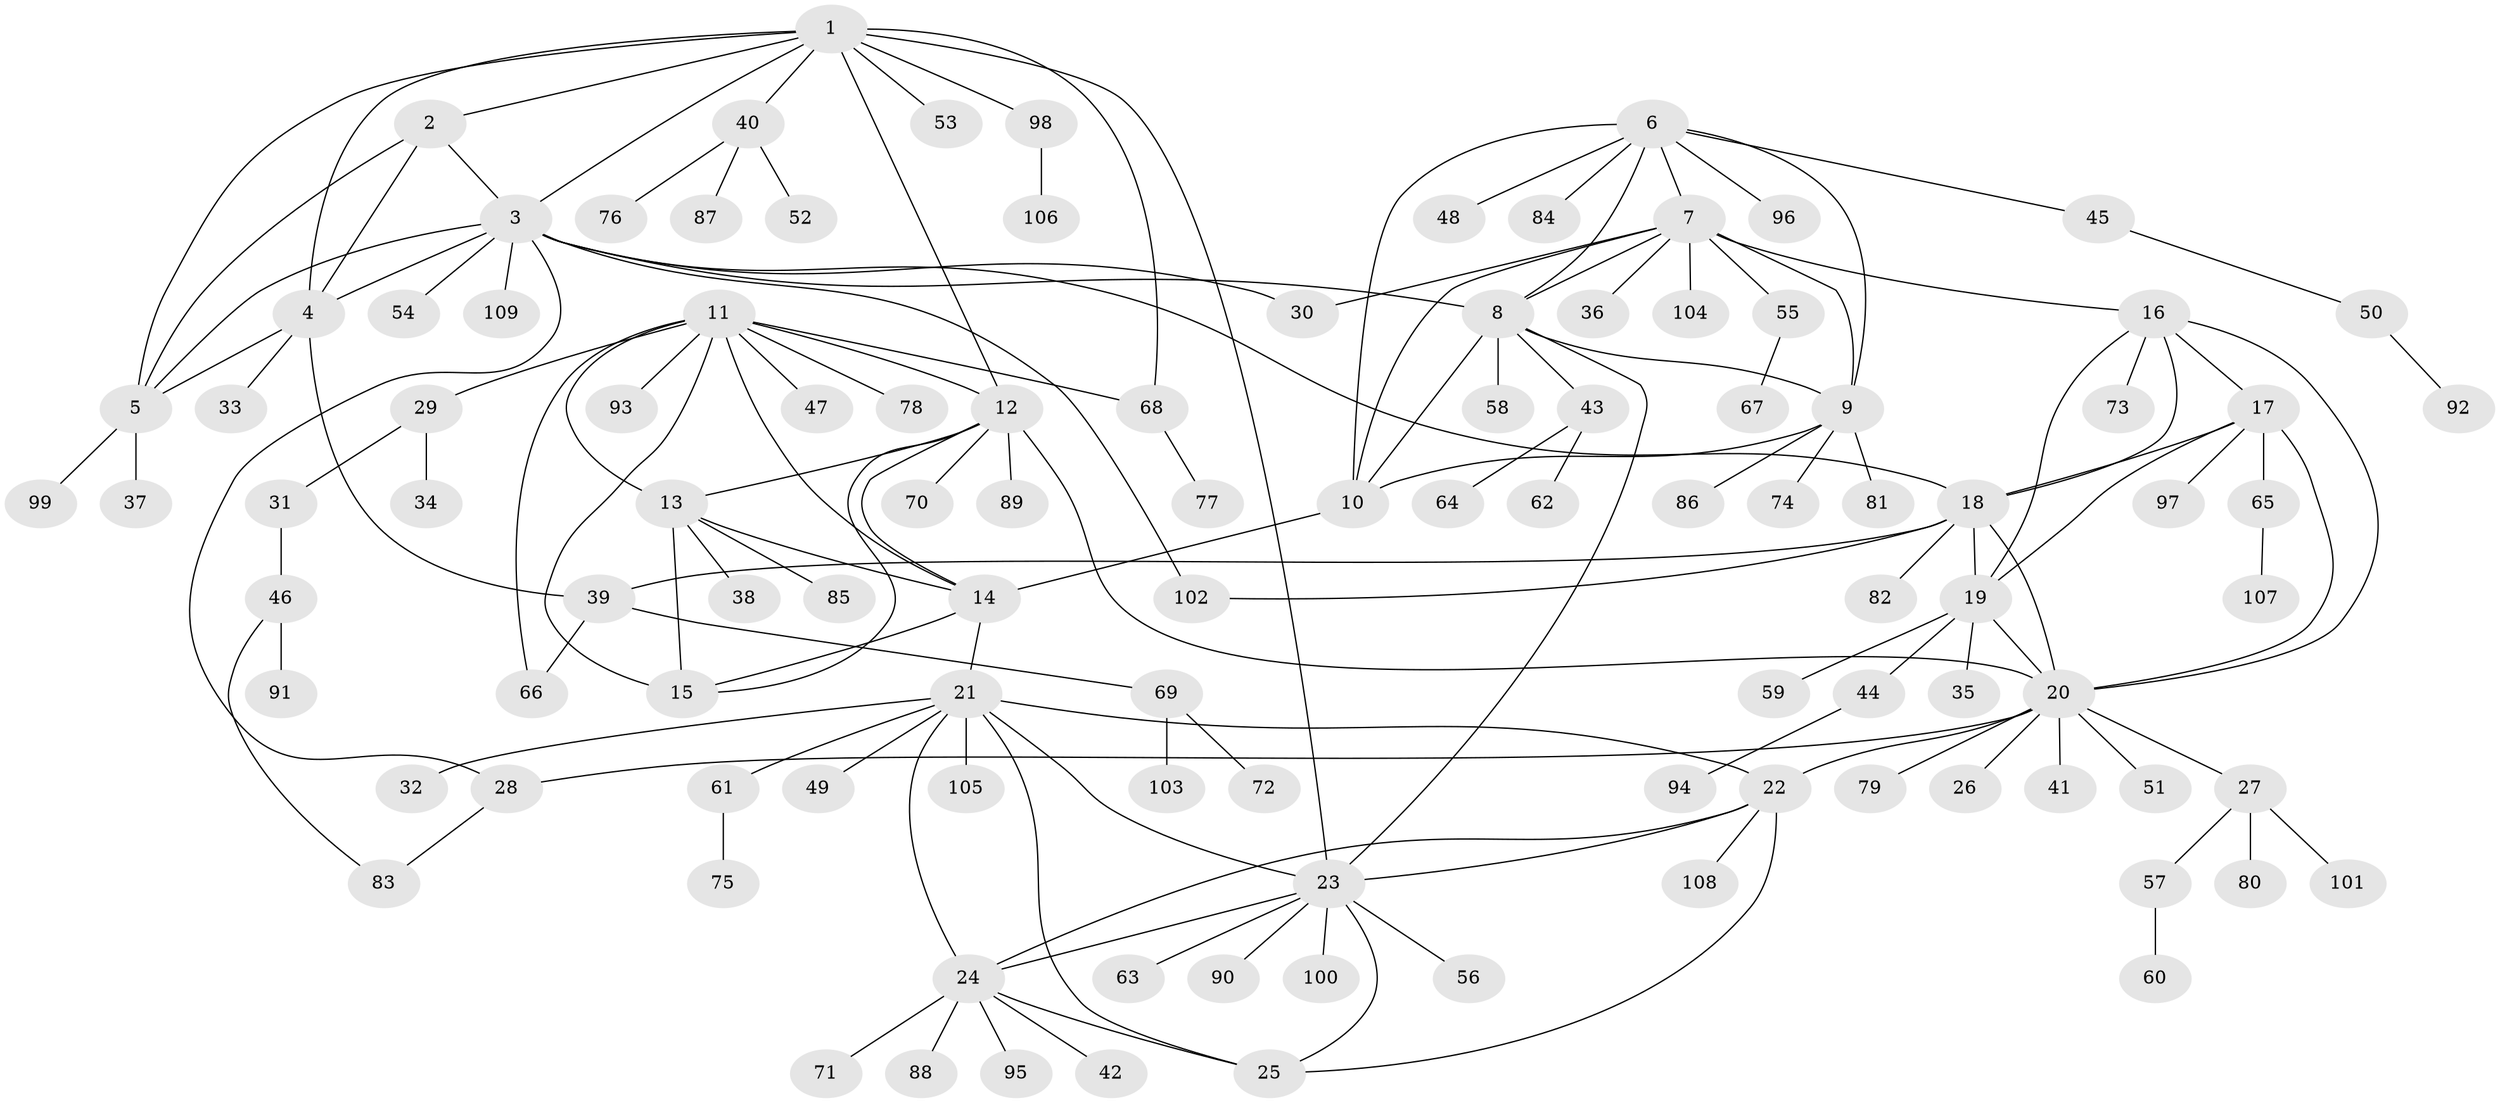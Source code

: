 // Generated by graph-tools (version 1.1) at 2025/50/03/09/25 03:50:32]
// undirected, 109 vertices, 151 edges
graph export_dot {
graph [start="1"]
  node [color=gray90,style=filled];
  1;
  2;
  3;
  4;
  5;
  6;
  7;
  8;
  9;
  10;
  11;
  12;
  13;
  14;
  15;
  16;
  17;
  18;
  19;
  20;
  21;
  22;
  23;
  24;
  25;
  26;
  27;
  28;
  29;
  30;
  31;
  32;
  33;
  34;
  35;
  36;
  37;
  38;
  39;
  40;
  41;
  42;
  43;
  44;
  45;
  46;
  47;
  48;
  49;
  50;
  51;
  52;
  53;
  54;
  55;
  56;
  57;
  58;
  59;
  60;
  61;
  62;
  63;
  64;
  65;
  66;
  67;
  68;
  69;
  70;
  71;
  72;
  73;
  74;
  75;
  76;
  77;
  78;
  79;
  80;
  81;
  82;
  83;
  84;
  85;
  86;
  87;
  88;
  89;
  90;
  91;
  92;
  93;
  94;
  95;
  96;
  97;
  98;
  99;
  100;
  101;
  102;
  103;
  104;
  105;
  106;
  107;
  108;
  109;
  1 -- 2;
  1 -- 3;
  1 -- 4;
  1 -- 5;
  1 -- 12;
  1 -- 23;
  1 -- 40;
  1 -- 53;
  1 -- 68;
  1 -- 98;
  2 -- 3;
  2 -- 4;
  2 -- 5;
  3 -- 4;
  3 -- 5;
  3 -- 8;
  3 -- 18;
  3 -- 28;
  3 -- 30;
  3 -- 54;
  3 -- 102;
  3 -- 109;
  4 -- 5;
  4 -- 33;
  4 -- 39;
  5 -- 37;
  5 -- 99;
  6 -- 7;
  6 -- 8;
  6 -- 9;
  6 -- 10;
  6 -- 45;
  6 -- 48;
  6 -- 84;
  6 -- 96;
  7 -- 8;
  7 -- 9;
  7 -- 10;
  7 -- 16;
  7 -- 30;
  7 -- 36;
  7 -- 55;
  7 -- 104;
  8 -- 9;
  8 -- 10;
  8 -- 23;
  8 -- 43;
  8 -- 58;
  9 -- 10;
  9 -- 74;
  9 -- 81;
  9 -- 86;
  10 -- 14;
  11 -- 12;
  11 -- 13;
  11 -- 14;
  11 -- 15;
  11 -- 29;
  11 -- 47;
  11 -- 66;
  11 -- 68;
  11 -- 78;
  11 -- 93;
  12 -- 13;
  12 -- 14;
  12 -- 15;
  12 -- 20;
  12 -- 70;
  12 -- 89;
  13 -- 14;
  13 -- 15;
  13 -- 38;
  13 -- 85;
  14 -- 15;
  14 -- 21;
  16 -- 17;
  16 -- 18;
  16 -- 19;
  16 -- 20;
  16 -- 73;
  17 -- 18;
  17 -- 19;
  17 -- 20;
  17 -- 65;
  17 -- 97;
  18 -- 19;
  18 -- 20;
  18 -- 39;
  18 -- 82;
  18 -- 102;
  19 -- 20;
  19 -- 35;
  19 -- 44;
  19 -- 59;
  20 -- 22;
  20 -- 26;
  20 -- 27;
  20 -- 28;
  20 -- 41;
  20 -- 51;
  20 -- 79;
  21 -- 22;
  21 -- 23;
  21 -- 24;
  21 -- 25;
  21 -- 32;
  21 -- 49;
  21 -- 61;
  21 -- 105;
  22 -- 23;
  22 -- 24;
  22 -- 25;
  22 -- 108;
  23 -- 24;
  23 -- 25;
  23 -- 56;
  23 -- 63;
  23 -- 90;
  23 -- 100;
  24 -- 25;
  24 -- 42;
  24 -- 71;
  24 -- 88;
  24 -- 95;
  27 -- 57;
  27 -- 80;
  27 -- 101;
  28 -- 83;
  29 -- 31;
  29 -- 34;
  31 -- 46;
  39 -- 66;
  39 -- 69;
  40 -- 52;
  40 -- 76;
  40 -- 87;
  43 -- 62;
  43 -- 64;
  44 -- 94;
  45 -- 50;
  46 -- 83;
  46 -- 91;
  50 -- 92;
  55 -- 67;
  57 -- 60;
  61 -- 75;
  65 -- 107;
  68 -- 77;
  69 -- 72;
  69 -- 103;
  98 -- 106;
}
